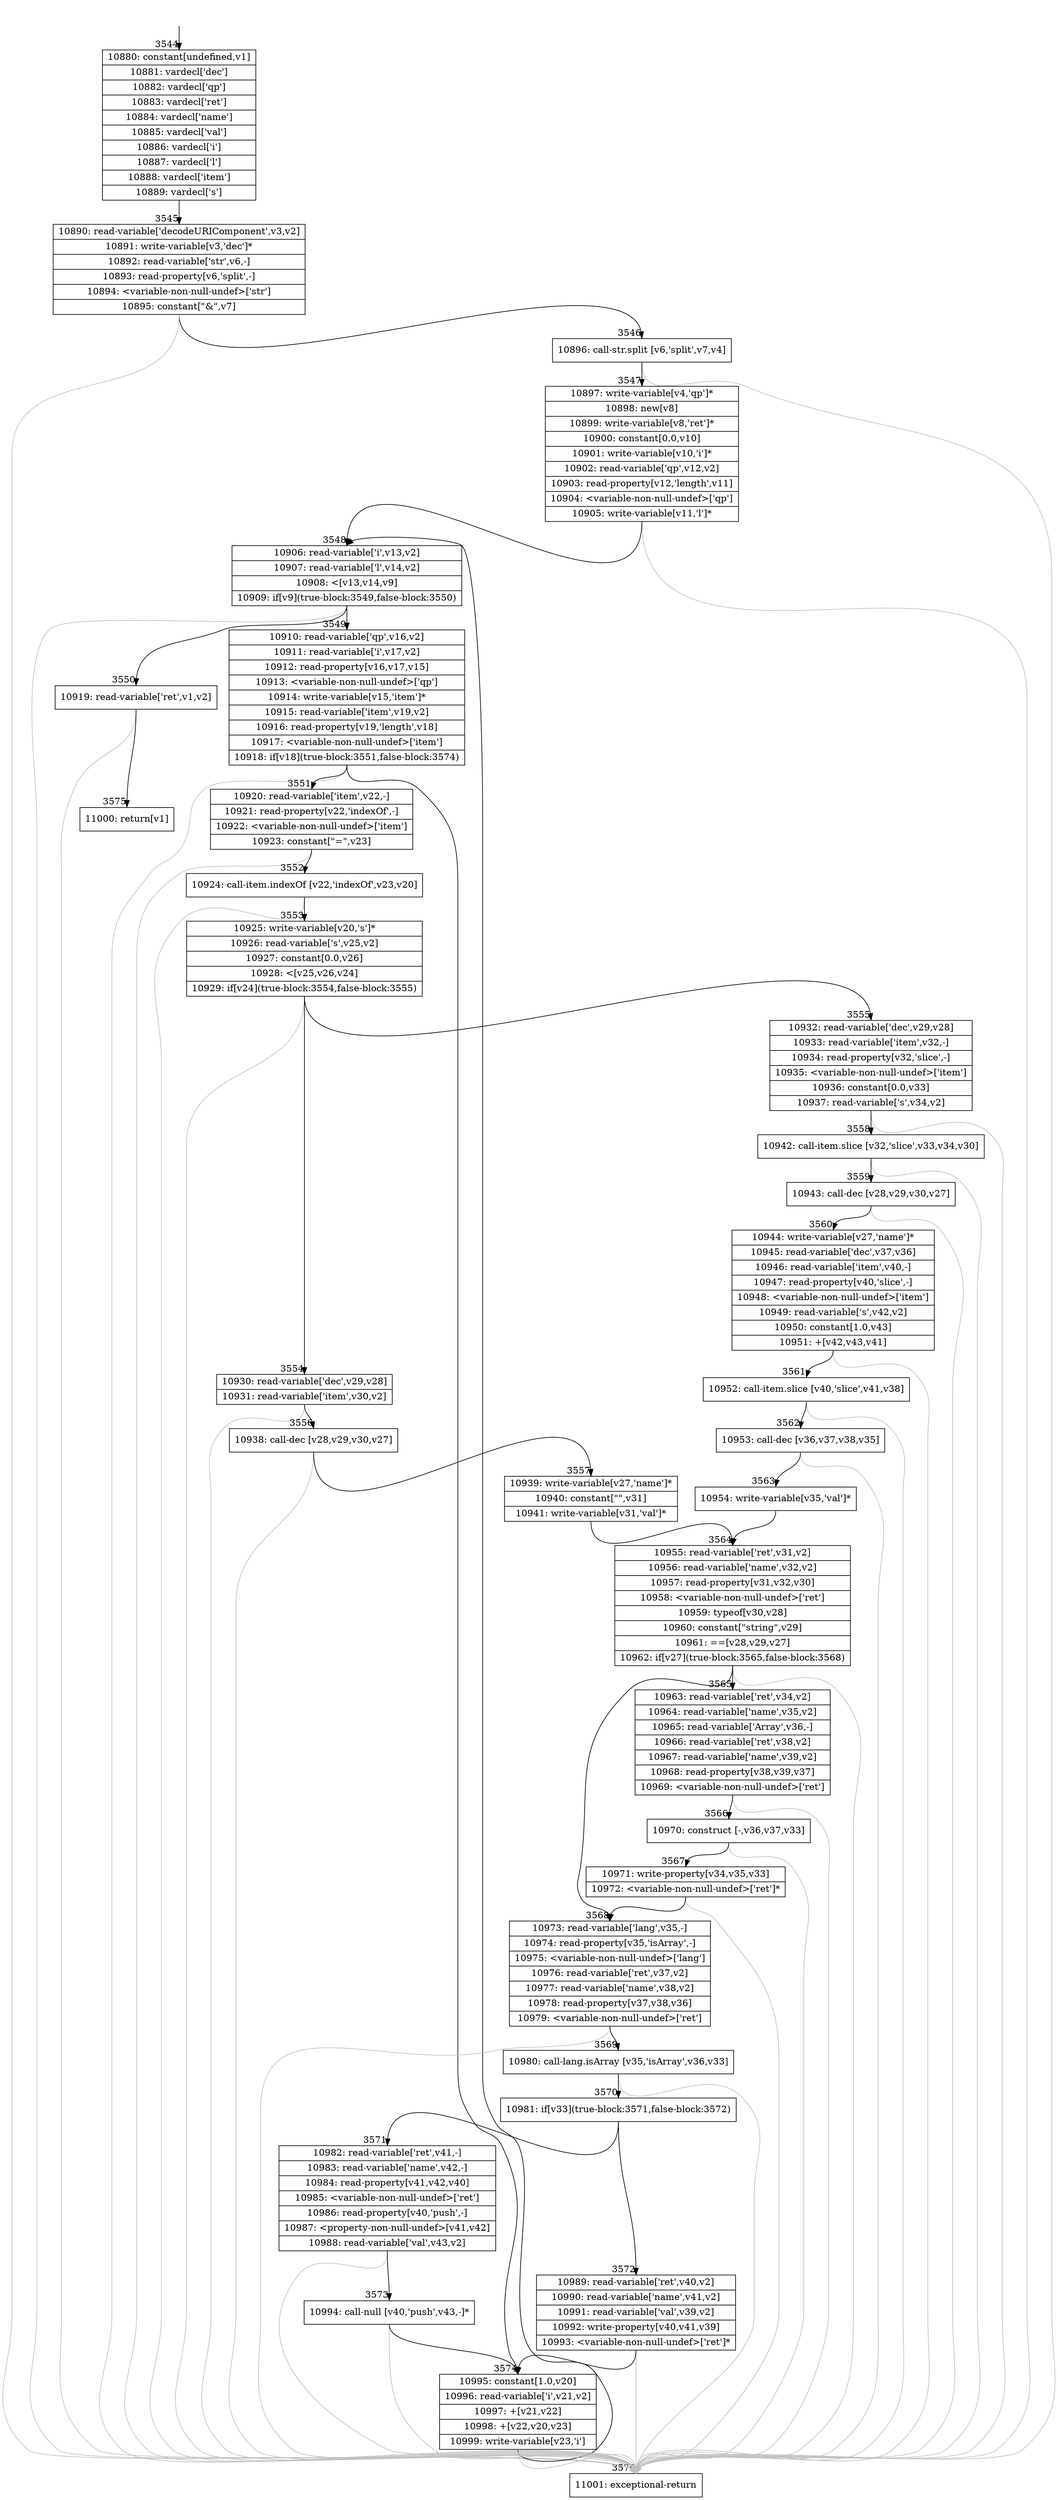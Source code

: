 digraph {
rankdir="TD"
BB_entry232[shape=none,label=""];
BB_entry232 -> BB3544 [tailport=s, headport=n, headlabel="    3544"]
BB3544 [shape=record label="{10880: constant[undefined,v1]|10881: vardecl['dec']|10882: vardecl['qp']|10883: vardecl['ret']|10884: vardecl['name']|10885: vardecl['val']|10886: vardecl['i']|10887: vardecl['l']|10888: vardecl['item']|10889: vardecl['s']}" ] 
BB3544 -> BB3545 [tailport=s, headport=n, headlabel="      3545"]
BB3545 [shape=record label="{10890: read-variable['decodeURIComponent',v3,v2]|10891: write-variable[v3,'dec']*|10892: read-variable['str',v6,-]|10893: read-property[v6,'split',-]|10894: \<variable-non-null-undef\>['str']|10895: constant[\"&\",v7]}" ] 
BB3545 -> BB3546 [tailport=s, headport=n, headlabel="      3546"]
BB3545 -> BB3576 [tailport=s, headport=n, color=gray, headlabel="      3576"]
BB3546 [shape=record label="{10896: call-str.split [v6,'split',v7,v4]}" ] 
BB3546 -> BB3547 [tailport=s, headport=n, headlabel="      3547"]
BB3546 -> BB3576 [tailport=s, headport=n, color=gray]
BB3547 [shape=record label="{10897: write-variable[v4,'qp']*|10898: new[v8]|10899: write-variable[v8,'ret']*|10900: constant[0.0,v10]|10901: write-variable[v10,'i']*|10902: read-variable['qp',v12,v2]|10903: read-property[v12,'length',v11]|10904: \<variable-non-null-undef\>['qp']|10905: write-variable[v11,'l']*}" ] 
BB3547 -> BB3548 [tailport=s, headport=n, headlabel="      3548"]
BB3547 -> BB3576 [tailport=s, headport=n, color=gray]
BB3548 [shape=record label="{10906: read-variable['i',v13,v2]|10907: read-variable['l',v14,v2]|10908: \<[v13,v14,v9]|10909: if[v9](true-block:3549,false-block:3550)}" ] 
BB3548 -> BB3549 [tailport=s, headport=n, headlabel="      3549"]
BB3548 -> BB3550 [tailport=s, headport=n, headlabel="      3550"]
BB3548 -> BB3576 [tailport=s, headport=n, color=gray]
BB3549 [shape=record label="{10910: read-variable['qp',v16,v2]|10911: read-variable['i',v17,v2]|10912: read-property[v16,v17,v15]|10913: \<variable-non-null-undef\>['qp']|10914: write-variable[v15,'item']*|10915: read-variable['item',v19,v2]|10916: read-property[v19,'length',v18]|10917: \<variable-non-null-undef\>['item']|10918: if[v18](true-block:3551,false-block:3574)}" ] 
BB3549 -> BB3551 [tailport=s, headport=n, headlabel="      3551"]
BB3549 -> BB3574 [tailport=s, headport=n, headlabel="      3574"]
BB3549 -> BB3576 [tailport=s, headport=n, color=gray]
BB3550 [shape=record label="{10919: read-variable['ret',v1,v2]}" ] 
BB3550 -> BB3575 [tailport=s, headport=n, headlabel="      3575"]
BB3550 -> BB3576 [tailport=s, headport=n, color=gray]
BB3551 [shape=record label="{10920: read-variable['item',v22,-]|10921: read-property[v22,'indexOf',-]|10922: \<variable-non-null-undef\>['item']|10923: constant[\"=\",v23]}" ] 
BB3551 -> BB3552 [tailport=s, headport=n, headlabel="      3552"]
BB3551 -> BB3576 [tailport=s, headport=n, color=gray]
BB3552 [shape=record label="{10924: call-item.indexOf [v22,'indexOf',v23,v20]}" ] 
BB3552 -> BB3553 [tailport=s, headport=n, headlabel="      3553"]
BB3552 -> BB3576 [tailport=s, headport=n, color=gray]
BB3553 [shape=record label="{10925: write-variable[v20,'s']*|10926: read-variable['s',v25,v2]|10927: constant[0.0,v26]|10928: \<[v25,v26,v24]|10929: if[v24](true-block:3554,false-block:3555)}" ] 
BB3553 -> BB3554 [tailport=s, headport=n, headlabel="      3554"]
BB3553 -> BB3555 [tailport=s, headport=n, headlabel="      3555"]
BB3553 -> BB3576 [tailport=s, headport=n, color=gray]
BB3554 [shape=record label="{10930: read-variable['dec',v29,v28]|10931: read-variable['item',v30,v2]}" ] 
BB3554 -> BB3556 [tailport=s, headport=n, headlabel="      3556"]
BB3554 -> BB3576 [tailport=s, headport=n, color=gray]
BB3555 [shape=record label="{10932: read-variable['dec',v29,v28]|10933: read-variable['item',v32,-]|10934: read-property[v32,'slice',-]|10935: \<variable-non-null-undef\>['item']|10936: constant[0.0,v33]|10937: read-variable['s',v34,v2]}" ] 
BB3555 -> BB3558 [tailport=s, headport=n, headlabel="      3558"]
BB3555 -> BB3576 [tailport=s, headport=n, color=gray]
BB3556 [shape=record label="{10938: call-dec [v28,v29,v30,v27]}" ] 
BB3556 -> BB3557 [tailport=s, headport=n, headlabel="      3557"]
BB3556 -> BB3576 [tailport=s, headport=n, color=gray]
BB3557 [shape=record label="{10939: write-variable[v27,'name']*|10940: constant[\"\",v31]|10941: write-variable[v31,'val']*}" ] 
BB3557 -> BB3564 [tailport=s, headport=n, headlabel="      3564"]
BB3558 [shape=record label="{10942: call-item.slice [v32,'slice',v33,v34,v30]}" ] 
BB3558 -> BB3559 [tailport=s, headport=n, headlabel="      3559"]
BB3558 -> BB3576 [tailport=s, headport=n, color=gray]
BB3559 [shape=record label="{10943: call-dec [v28,v29,v30,v27]}" ] 
BB3559 -> BB3560 [tailport=s, headport=n, headlabel="      3560"]
BB3559 -> BB3576 [tailport=s, headport=n, color=gray]
BB3560 [shape=record label="{10944: write-variable[v27,'name']*|10945: read-variable['dec',v37,v36]|10946: read-variable['item',v40,-]|10947: read-property[v40,'slice',-]|10948: \<variable-non-null-undef\>['item']|10949: read-variable['s',v42,v2]|10950: constant[1.0,v43]|10951: +[v42,v43,v41]}" ] 
BB3560 -> BB3561 [tailport=s, headport=n, headlabel="      3561"]
BB3560 -> BB3576 [tailport=s, headport=n, color=gray]
BB3561 [shape=record label="{10952: call-item.slice [v40,'slice',v41,v38]}" ] 
BB3561 -> BB3562 [tailport=s, headport=n, headlabel="      3562"]
BB3561 -> BB3576 [tailport=s, headport=n, color=gray]
BB3562 [shape=record label="{10953: call-dec [v36,v37,v38,v35]}" ] 
BB3562 -> BB3563 [tailport=s, headport=n, headlabel="      3563"]
BB3562 -> BB3576 [tailport=s, headport=n, color=gray]
BB3563 [shape=record label="{10954: write-variable[v35,'val']*}" ] 
BB3563 -> BB3564 [tailport=s, headport=n]
BB3564 [shape=record label="{10955: read-variable['ret',v31,v2]|10956: read-variable['name',v32,v2]|10957: read-property[v31,v32,v30]|10958: \<variable-non-null-undef\>['ret']|10959: typeof[v30,v28]|10960: constant[\"string\",v29]|10961: ==[v28,v29,v27]|10962: if[v27](true-block:3565,false-block:3568)}" ] 
BB3564 -> BB3565 [tailport=s, headport=n, headlabel="      3565"]
BB3564 -> BB3568 [tailport=s, headport=n, headlabel="      3568"]
BB3564 -> BB3576 [tailport=s, headport=n, color=gray]
BB3565 [shape=record label="{10963: read-variable['ret',v34,v2]|10964: read-variable['name',v35,v2]|10965: read-variable['Array',v36,-]|10966: read-variable['ret',v38,v2]|10967: read-variable['name',v39,v2]|10968: read-property[v38,v39,v37]|10969: \<variable-non-null-undef\>['ret']}" ] 
BB3565 -> BB3566 [tailport=s, headport=n, headlabel="      3566"]
BB3565 -> BB3576 [tailport=s, headport=n, color=gray]
BB3566 [shape=record label="{10970: construct [-,v36,v37,v33]}" ] 
BB3566 -> BB3567 [tailport=s, headport=n, headlabel="      3567"]
BB3566 -> BB3576 [tailport=s, headport=n, color=gray]
BB3567 [shape=record label="{10971: write-property[v34,v35,v33]|10972: \<variable-non-null-undef\>['ret']*}" ] 
BB3567 -> BB3568 [tailport=s, headport=n]
BB3567 -> BB3576 [tailport=s, headport=n, color=gray]
BB3568 [shape=record label="{10973: read-variable['lang',v35,-]|10974: read-property[v35,'isArray',-]|10975: \<variable-non-null-undef\>['lang']|10976: read-variable['ret',v37,v2]|10977: read-variable['name',v38,v2]|10978: read-property[v37,v38,v36]|10979: \<variable-non-null-undef\>['ret']}" ] 
BB3568 -> BB3569 [tailport=s, headport=n, headlabel="      3569"]
BB3568 -> BB3576 [tailport=s, headport=n, color=gray]
BB3569 [shape=record label="{10980: call-lang.isArray [v35,'isArray',v36,v33]}" ] 
BB3569 -> BB3570 [tailport=s, headport=n, headlabel="      3570"]
BB3569 -> BB3576 [tailport=s, headport=n, color=gray]
BB3570 [shape=record label="{10981: if[v33](true-block:3571,false-block:3572)}" ] 
BB3570 -> BB3571 [tailport=s, headport=n, headlabel="      3571"]
BB3570 -> BB3572 [tailport=s, headport=n, headlabel="      3572"]
BB3571 [shape=record label="{10982: read-variable['ret',v41,-]|10983: read-variable['name',v42,-]|10984: read-property[v41,v42,v40]|10985: \<variable-non-null-undef\>['ret']|10986: read-property[v40,'push',-]|10987: \<property-non-null-undef\>[v41,v42]|10988: read-variable['val',v43,v2]}" ] 
BB3571 -> BB3573 [tailport=s, headport=n, headlabel="      3573"]
BB3571 -> BB3576 [tailport=s, headport=n, color=gray]
BB3572 [shape=record label="{10989: read-variable['ret',v40,v2]|10990: read-variable['name',v41,v2]|10991: read-variable['val',v39,v2]|10992: write-property[v40,v41,v39]|10993: \<variable-non-null-undef\>['ret']*}" ] 
BB3572 -> BB3574 [tailport=s, headport=n]
BB3572 -> BB3576 [tailport=s, headport=n, color=gray]
BB3573 [shape=record label="{10994: call-null [v40,'push',v43,-]*}" ] 
BB3573 -> BB3574 [tailport=s, headport=n]
BB3573 -> BB3576 [tailport=s, headport=n, color=gray]
BB3574 [shape=record label="{10995: constant[1.0,v20]|10996: read-variable['i',v21,v2]|10997: +[v21,v22]|10998: +[v22,v20,v23]|10999: write-variable[v23,'i']}" ] 
BB3574 -> BB3548 [tailport=s, headport=n]
BB3574 -> BB3576 [tailport=s, headport=n, color=gray]
BB3575 [shape=record label="{11000: return[v1]}" ] 
BB3576 [shape=record label="{11001: exceptional-return}" ] 
//#$~ 4399
}

